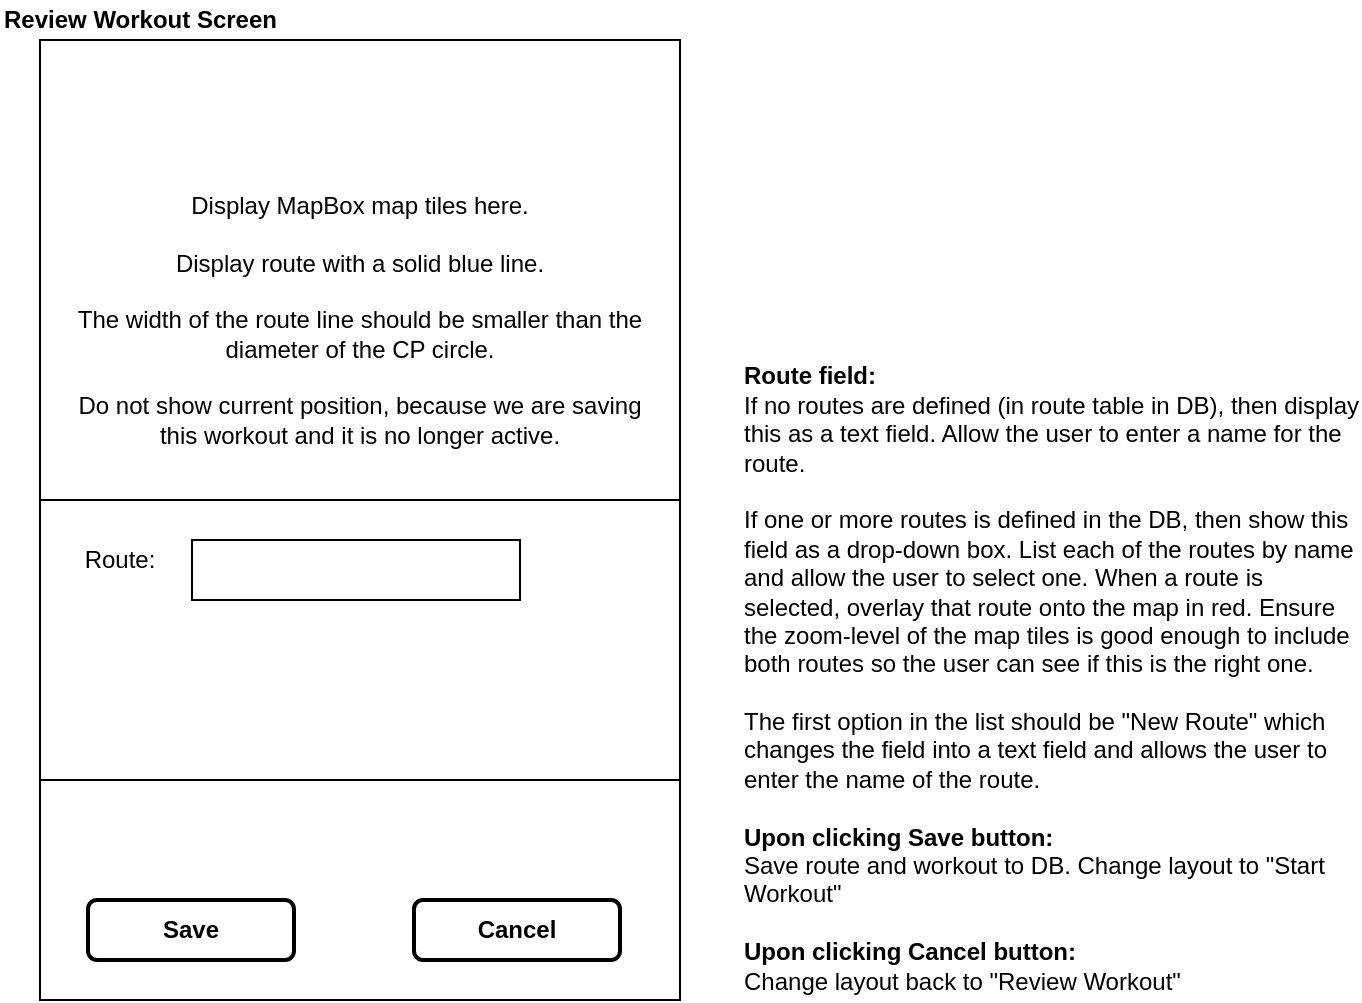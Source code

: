 <mxfile version="10.6.3" type="device"><diagram id="5ZSwUZe2h14IbzBW33Q6" name="Page-1"><mxGraphModel dx="1074" dy="647" grid="1" gridSize="10" guides="1" tooltips="1" connect="1" arrows="1" fold="1" page="1" pageScale="1" pageWidth="850" pageHeight="1100" math="0" shadow="0"><root><mxCell id="0"/><mxCell id="1" parent="0"/><mxCell id="QemB1b2rjAL-UP7p5rED-8" value="Review Workout Screen" style="text;html=1;strokeColor=none;fillColor=none;align=left;verticalAlign=middle;whiteSpace=wrap;rounded=0;fontStyle=1" parent="1" vertex="1"><mxGeometry x="20" y="20" width="230" height="20" as="geometry"/></mxCell><mxCell id="QemB1b2rjAL-UP7p5rED-9" value="" style="rounded=0;whiteSpace=wrap;html=1;" parent="1" vertex="1"><mxGeometry x="40" y="40" width="320" height="480" as="geometry"/></mxCell><mxCell id="QemB1b2rjAL-UP7p5rED-10" value="Display MapBox map tiles here.&lt;br&gt;&lt;br&gt;Display route with a solid blue line.&lt;br&gt;&lt;br&gt;The width of the route line should be smaller than the diameter of the CP circle.&lt;br&gt;&lt;br&gt;Do not show current position, because we are saving this workout and it is no longer active.&lt;br&gt;" style="rounded=0;whiteSpace=wrap;html=1;spacingLeft=10;spacingRight=10;" parent="1" vertex="1"><mxGeometry x="40" y="40" width="320" height="280" as="geometry"/></mxCell><mxCell id="QemB1b2rjAL-UP7p5rED-17" value="&lt;div style=&quot;text-align: left&quot;&gt;&lt;b&gt;Route field:&lt;/b&gt;&lt;/div&gt;&lt;div style=&quot;text-align: left&quot;&gt;If no routes are defined (in route table in DB), then display this as a text field. Allow the user to enter a name for the route.&lt;/div&gt;&lt;div style=&quot;text-align: left&quot;&gt;&lt;br&gt;&lt;/div&gt;&lt;div style=&quot;text-align: left&quot;&gt;If one or more routes is defined in the DB, then show this field as a drop-down box. List each of the routes by name and allow the user to select one. When a route is selected, overlay that route onto the map in red. Ensure the zoom-level of the map tiles is good enough to include both routes so the user can see if this is the right one.&lt;/div&gt;&lt;div style=&quot;text-align: left&quot;&gt;&lt;br&gt;&lt;/div&gt;&lt;div style=&quot;text-align: left&quot;&gt;The first option in the list should be &quot;New Route&quot; which changes the field into a text field and allows the user to enter the name of the route.&lt;/div&gt;&lt;div style=&quot;text-align: left&quot;&gt;&lt;br&gt;&lt;/div&gt;&lt;div style=&quot;text-align: left&quot;&gt;&lt;b&gt;Upon clicking Save button:&lt;/b&gt;&lt;/div&gt;&lt;div style=&quot;text-align: left&quot;&gt;Save route and workout to DB. Change layout to &quot;Start Workout&quot;&lt;/div&gt;&lt;div style=&quot;text-align: left&quot;&gt;&lt;br&gt;&lt;/div&gt;&lt;div style=&quot;text-align: left&quot;&gt;&lt;b&gt;Upon clicking Cancel button:&lt;/b&gt;&lt;/div&gt;&lt;div style=&quot;text-align: left&quot;&gt;Change layout back to &quot;Review Workout&quot;&lt;/div&gt;" style="text;html=1;strokeColor=none;fillColor=none;align=left;verticalAlign=bottom;whiteSpace=wrap;rounded=0;" parent="1" vertex="1"><mxGeometry x="390" y="250" width="310" height="270" as="geometry"/></mxCell><mxCell id="QemB1b2rjAL-UP7p5rED-18" value="Save" style="rounded=1;whiteSpace=wrap;html=1;strokeWidth=2;perimeterSpacing=0;fontStyle=1" parent="1" vertex="1"><mxGeometry x="64" y="470" width="103" height="30" as="geometry"/></mxCell><mxCell id="QemB1b2rjAL-UP7p5rED-22" value="" style="rounded=0;whiteSpace=wrap;html=1;spacingLeft=10;spacingRight=10;" parent="1" vertex="1"><mxGeometry x="40" y="270" width="320" height="140" as="geometry"/></mxCell><mxCell id="MopkFTVXSdnRsHXNDzR8-1" value="Cancel" style="rounded=1;whiteSpace=wrap;html=1;strokeWidth=2;perimeterSpacing=0;fontStyle=1" vertex="1" parent="1"><mxGeometry x="227" y="470" width="103" height="30" as="geometry"/></mxCell><mxCell id="MopkFTVXSdnRsHXNDzR8-2" value="Route:" style="text;html=1;strokeColor=none;fillColor=none;align=center;verticalAlign=middle;whiteSpace=wrap;rounded=0;" vertex="1" parent="1"><mxGeometry x="60" y="290" width="40" height="20" as="geometry"/></mxCell><mxCell id="MopkFTVXSdnRsHXNDzR8-3" value="" style="rounded=0;whiteSpace=wrap;html=1;" vertex="1" parent="1"><mxGeometry x="116" y="290" width="164" height="30" as="geometry"/></mxCell></root></mxGraphModel></diagram></mxfile>